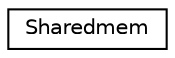digraph "Graphical Class Hierarchy"
{
  edge [fontname="Helvetica",fontsize="10",labelfontname="Helvetica",labelfontsize="10"];
  node [fontname="Helvetica",fontsize="10",shape=record];
  rankdir="LR";
  Node0 [label="Sharedmem",height=0.2,width=0.4,color="black", fillcolor="white", style="filled",URL="$classSharedmem.html"];
}
